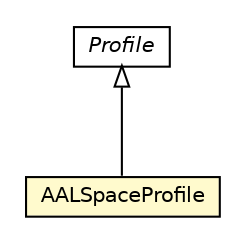 #!/usr/local/bin/dot
#
# Class diagram 
# Generated by UMLGraph version R5_6-24-gf6e263 (http://www.umlgraph.org/)
#

digraph G {
	edge [fontname="Helvetica",fontsize=10,labelfontname="Helvetica",labelfontsize=10];
	node [fontname="Helvetica",fontsize=10,shape=plaintext];
	nodesep=0.25;
	ranksep=0.5;
	// org.universAAL.ontology.profile.Profile
	c42505 [label=<<table title="org.universAAL.ontology.profile.Profile" border="0" cellborder="1" cellspacing="0" cellpadding="2" port="p" href="./Profile.html">
		<tr><td><table border="0" cellspacing="0" cellpadding="1">
<tr><td align="center" balign="center"><font face="Helvetica-Oblique"> Profile </font></td></tr>
		</table></td></tr>
		</table>>, URL="./Profile.html", fontname="Helvetica", fontcolor="black", fontsize=10.0];
	// org.universAAL.ontology.profile.AALSpaceProfile
	c42506 [label=<<table title="org.universAAL.ontology.profile.AALSpaceProfile" border="0" cellborder="1" cellspacing="0" cellpadding="2" port="p" bgcolor="lemonChiffon" href="./AALSpaceProfile.html">
		<tr><td><table border="0" cellspacing="0" cellpadding="1">
<tr><td align="center" balign="center"> AALSpaceProfile </td></tr>
		</table></td></tr>
		</table>>, URL="./AALSpaceProfile.html", fontname="Helvetica", fontcolor="black", fontsize=10.0];
	//org.universAAL.ontology.profile.AALSpaceProfile extends org.universAAL.ontology.profile.Profile
	c42505:p -> c42506:p [dir=back,arrowtail=empty];
}

